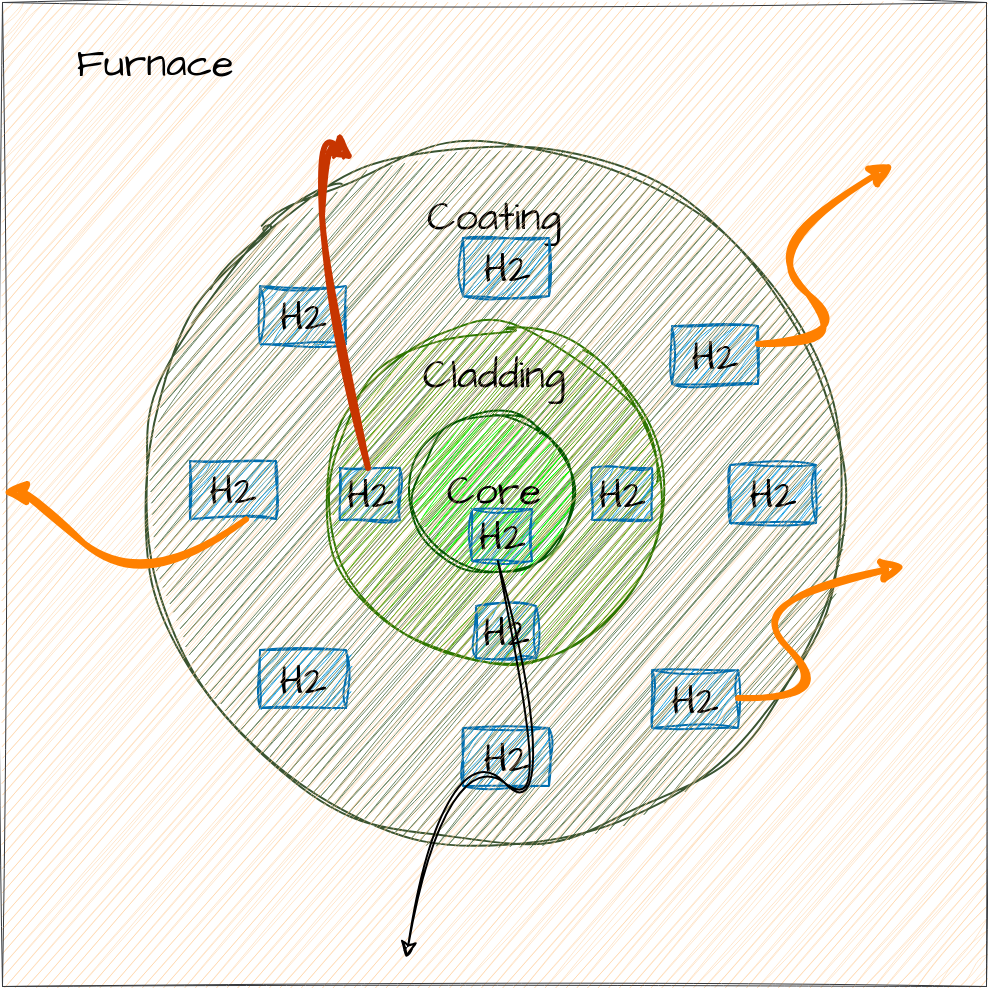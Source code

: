 <mxfile version="21.6.1" type="github">
  <diagram name="Page-1" id="eJvrxHALv5gZABVibUgl">
    <mxGraphModel dx="955" dy="515" grid="0" gridSize="10" guides="1" tooltips="1" connect="1" arrows="1" fold="1" page="0" pageScale="1" pageWidth="850" pageHeight="1100" math="0" shadow="0">
      <root>
        <mxCell id="0" />
        <mxCell id="1" parent="0" />
        <mxCell id="kO556U9_FJqibRpgWNVC-4" value="" style="ellipse;whiteSpace=wrap;html=1;aspect=fixed;sketch=1;hachureGap=4;jiggle=2;curveFitting=1;fontFamily=Architects Daughter;fontSource=https%3A%2F%2Ffonts.googleapis.com%2Fcss%3Ffamily%3DArchitects%2BDaughter;fontSize=20;fillColor=#6d8764;fontColor=#ffffff;strokeColor=#3A5431;" parent="1" vertex="1">
          <mxGeometry x="194" y="93" width="350" height="350" as="geometry" />
        </mxCell>
        <mxCell id="kO556U9_FJqibRpgWNVC-5" value="" style="ellipse;whiteSpace=wrap;html=1;aspect=fixed;sketch=1;hachureGap=4;jiggle=2;curveFitting=1;fontFamily=Architects Daughter;fontSource=https%3A%2F%2Ffonts.googleapis.com%2Fcss%3Ffamily%3DArchitects%2BDaughter;fontSize=20;fillColor=#60a917;fontColor=#ffffff;strokeColor=#2D7600;" parent="1" vertex="1">
          <mxGeometry x="285" y="184" width="168" height="168" as="geometry" />
        </mxCell>
        <mxCell id="kO556U9_FJqibRpgWNVC-6" value="" style="ellipse;whiteSpace=wrap;html=1;aspect=fixed;sketch=1;hachureGap=4;jiggle=2;curveFitting=1;fontFamily=Architects Daughter;fontSource=https%3A%2F%2Ffonts.googleapis.com%2Fcss%3Ffamily%3DArchitects%2BDaughter;fontSize=20;fillColor=#00FF00;fontColor=#ffffff;strokeColor=#005700;" parent="1" vertex="1">
          <mxGeometry x="329" y="228" width="80" height="80" as="geometry" />
        </mxCell>
        <mxCell id="kO556U9_FJqibRpgWNVC-7" value="Core" style="text;html=1;strokeColor=none;fillColor=none;align=center;verticalAlign=middle;whiteSpace=wrap;rounded=0;fontSize=20;fontFamily=Architects Daughter;" parent="1" vertex="1">
          <mxGeometry x="339" y="251" width="60" height="30" as="geometry" />
        </mxCell>
        <mxCell id="kO556U9_FJqibRpgWNVC-8" value="Cladding" style="text;html=1;strokeColor=none;fillColor=none;align=center;verticalAlign=middle;whiteSpace=wrap;rounded=0;fontSize=20;fontFamily=Architects Daughter;" parent="1" vertex="1">
          <mxGeometry x="339" y="193" width="60" height="30" as="geometry" />
        </mxCell>
        <mxCell id="kO556U9_FJqibRpgWNVC-9" value="&lt;div&gt;Coating&lt;/div&gt;" style="text;html=1;strokeColor=none;fillColor=none;align=center;verticalAlign=middle;whiteSpace=wrap;rounded=0;fontSize=20;fontFamily=Architects Daughter;" parent="1" vertex="1">
          <mxGeometry x="339" y="114" width="60" height="30" as="geometry" />
        </mxCell>
        <mxCell id="5U8Up1nuB3KU1F_Bg8Y2-1" value="&lt;font color=&quot;#000000&quot;&gt;H2&lt;/font&gt;" style="rounded=0;whiteSpace=wrap;html=1;sketch=1;hachureGap=4;jiggle=2;curveFitting=1;fontFamily=Architects Daughter;fontSource=https%3A%2F%2Ffonts.googleapis.com%2Fcss%3Ffamily%3DArchitects%2BDaughter;fontSize=20;fillColor=#1ba1e2;fontColor=#ffffff;strokeColor=#006EAF;" vertex="1" parent="1">
          <mxGeometry x="353.5" y="140" width="43" height="29" as="geometry" />
        </mxCell>
        <mxCell id="5U8Up1nuB3KU1F_Bg8Y2-2" value="&lt;font color=&quot;#000000&quot;&gt;H2&lt;/font&gt;" style="rounded=0;whiteSpace=wrap;html=1;sketch=1;hachureGap=4;jiggle=2;curveFitting=1;fontFamily=Architects Daughter;fontSource=https%3A%2F%2Ffonts.googleapis.com%2Fcss%3Ffamily%3DArchitects%2BDaughter;fontSize=20;fillColor=#1ba1e2;fontColor=#ffffff;strokeColor=#006EAF;" vertex="1" parent="1">
          <mxGeometry x="252" y="164" width="43" height="29" as="geometry" />
        </mxCell>
        <mxCell id="5U8Up1nuB3KU1F_Bg8Y2-3" value="&lt;font color=&quot;#000000&quot;&gt;H2&lt;/font&gt;" style="rounded=0;whiteSpace=wrap;html=1;sketch=1;hachureGap=4;jiggle=2;curveFitting=1;fontFamily=Architects Daughter;fontSource=https%3A%2F%2Ffonts.googleapis.com%2Fcss%3Ffamily%3DArchitects%2BDaughter;fontSize=20;fillColor=#1ba1e2;fontColor=#ffffff;strokeColor=#006EAF;" vertex="1" parent="1">
          <mxGeometry x="217" y="251.5" width="43" height="29" as="geometry" />
        </mxCell>
        <mxCell id="5U8Up1nuB3KU1F_Bg8Y2-4" value="&lt;font color=&quot;#000000&quot;&gt;H2&lt;/font&gt;" style="rounded=0;whiteSpace=wrap;html=1;sketch=1;hachureGap=4;jiggle=2;curveFitting=1;fontFamily=Architects Daughter;fontSource=https%3A%2F%2Ffonts.googleapis.com%2Fcss%3Ffamily%3DArchitects%2BDaughter;fontSize=20;fillColor=#1ba1e2;fontColor=#ffffff;strokeColor=#006EAF;" vertex="1" parent="1">
          <mxGeometry x="458" y="184" width="43" height="29" as="geometry" />
        </mxCell>
        <mxCell id="5U8Up1nuB3KU1F_Bg8Y2-5" value="&lt;font color=&quot;#000000&quot;&gt;H2&lt;/font&gt;" style="rounded=0;whiteSpace=wrap;html=1;sketch=1;hachureGap=4;jiggle=2;curveFitting=1;fontFamily=Architects Daughter;fontSource=https%3A%2F%2Ffonts.googleapis.com%2Fcss%3Ffamily%3DArchitects%2BDaughter;fontSize=20;fillColor=#1ba1e2;fontColor=#ffffff;strokeColor=#006EAF;" vertex="1" parent="1">
          <mxGeometry x="487" y="253.5" width="43" height="29" as="geometry" />
        </mxCell>
        <mxCell id="5U8Up1nuB3KU1F_Bg8Y2-6" value="&lt;font color=&quot;#000000&quot;&gt;H2&lt;/font&gt;" style="rounded=0;whiteSpace=wrap;html=1;sketch=1;hachureGap=4;jiggle=2;curveFitting=1;fontFamily=Architects Daughter;fontSource=https%3A%2F%2Ffonts.googleapis.com%2Fcss%3Ffamily%3DArchitects%2BDaughter;fontSize=20;fillColor=#1ba1e2;fontColor=#ffffff;strokeColor=#006EAF;" vertex="1" parent="1">
          <mxGeometry x="448" y="356" width="43" height="29" as="geometry" />
        </mxCell>
        <mxCell id="5U8Up1nuB3KU1F_Bg8Y2-7" value="&lt;font color=&quot;#000000&quot;&gt;H2&lt;/font&gt;" style="rounded=0;whiteSpace=wrap;html=1;sketch=1;hachureGap=4;jiggle=2;curveFitting=1;fontFamily=Architects Daughter;fontSource=https%3A%2F%2Ffonts.googleapis.com%2Fcss%3Ffamily%3DArchitects%2BDaughter;fontSize=20;fillColor=#1ba1e2;fontColor=#ffffff;strokeColor=#006EAF;" vertex="1" parent="1">
          <mxGeometry x="353.5" y="385" width="43" height="29" as="geometry" />
        </mxCell>
        <mxCell id="5U8Up1nuB3KU1F_Bg8Y2-8" value="&lt;font color=&quot;#000000&quot;&gt;H2&lt;/font&gt;" style="rounded=0;whiteSpace=wrap;html=1;sketch=1;hachureGap=4;jiggle=2;curveFitting=1;fontFamily=Architects Daughter;fontSource=https%3A%2F%2Ffonts.googleapis.com%2Fcss%3Ffamily%3DArchitects%2BDaughter;fontSize=20;fillColor=#1ba1e2;fontColor=#ffffff;strokeColor=#006EAF;" vertex="1" parent="1">
          <mxGeometry x="252" y="346" width="43" height="29" as="geometry" />
        </mxCell>
        <mxCell id="5U8Up1nuB3KU1F_Bg8Y2-10" value="&lt;font color=&quot;#000000&quot;&gt;H2&lt;/font&gt;" style="rounded=0;whiteSpace=wrap;html=1;sketch=1;hachureGap=4;jiggle=2;curveFitting=1;fontFamily=Architects Daughter;fontSource=https%3A%2F%2Ffonts.googleapis.com%2Fcss%3Ffamily%3DArchitects%2BDaughter;fontSize=20;fillColor=#1ba1e2;fontColor=#ffffff;strokeColor=#006EAF;" vertex="1" parent="1">
          <mxGeometry x="292" y="255" width="30" height="26" as="geometry" />
        </mxCell>
        <mxCell id="5U8Up1nuB3KU1F_Bg8Y2-11" value="&lt;font color=&quot;#000000&quot;&gt;H2&lt;/font&gt;" style="rounded=0;whiteSpace=wrap;html=1;sketch=1;hachureGap=4;jiggle=2;curveFitting=1;fontFamily=Architects Daughter;fontSource=https%3A%2F%2Ffonts.googleapis.com%2Fcss%3Ffamily%3DArchitects%2BDaughter;fontSize=20;fillColor=#1ba1e2;fontColor=#ffffff;strokeColor=#006EAF;" vertex="1" parent="1">
          <mxGeometry x="360" y="324" width="30" height="26" as="geometry" />
        </mxCell>
        <mxCell id="5U8Up1nuB3KU1F_Bg8Y2-12" value="&lt;font color=&quot;#000000&quot;&gt;H2&lt;/font&gt;" style="rounded=0;whiteSpace=wrap;html=1;sketch=1;hachureGap=4;jiggle=2;curveFitting=1;fontFamily=Architects Daughter;fontSource=https%3A%2F%2Ffonts.googleapis.com%2Fcss%3Ffamily%3DArchitects%2BDaughter;fontSize=20;fillColor=#1ba1e2;fontColor=#ffffff;strokeColor=#006EAF;" vertex="1" parent="1">
          <mxGeometry x="418" y="255" width="30" height="26" as="geometry" />
        </mxCell>
        <mxCell id="5U8Up1nuB3KU1F_Bg8Y2-13" value="&lt;font color=&quot;#000000&quot;&gt;H2&lt;/font&gt;" style="rounded=0;whiteSpace=wrap;html=1;sketch=1;hachureGap=4;jiggle=2;curveFitting=1;fontFamily=Architects Daughter;fontSource=https%3A%2F%2Ffonts.googleapis.com%2Fcss%3Ffamily%3DArchitects%2BDaughter;fontSize=20;fillColor=#1ba1e2;fontColor=#ffffff;strokeColor=#006EAF;" vertex="1" parent="1">
          <mxGeometry x="358" y="275.5" width="30" height="26" as="geometry" />
        </mxCell>
        <mxCell id="5U8Up1nuB3KU1F_Bg8Y2-16" value="" style="whiteSpace=wrap;html=1;aspect=fixed;sketch=1;hachureGap=4;jiggle=2;curveFitting=1;fontFamily=Architects Daughter;fontSource=https%3A%2F%2Ffonts.googleapis.com%2Fcss%3Ffamily%3DArchitects%2BDaughter;fontSize=20;fillColor=#ffcc99;strokeColor=#36393d;strokeWidth=0.5;" vertex="1" parent="1">
          <mxGeometry x="123" y="22" width="492" height="492" as="geometry" />
        </mxCell>
        <mxCell id="5U8Up1nuB3KU1F_Bg8Y2-17" value="Furnace" style="text;html=1;strokeColor=none;fillColor=none;align=center;verticalAlign=middle;whiteSpace=wrap;rounded=0;fontSize=20;fontFamily=Architects Daughter;" vertex="1" parent="1">
          <mxGeometry x="146" y="38" width="107" height="28" as="geometry" />
        </mxCell>
        <mxCell id="5U8Up1nuB3KU1F_Bg8Y2-18" value="" style="curved=1;endArrow=classic;html=1;rounded=0;sketch=1;hachureGap=4;jiggle=2;curveFitting=1;fontFamily=Architects Daughter;fontSource=https%3A%2F%2Ffonts.googleapis.com%2Fcss%3Ffamily%3DArchitects%2BDaughter;fontSize=16;fillColor=#f8cecc;strokeColor=#FF8000;strokeWidth=3;gradientColor=#ea6b66;" edge="1" parent="1">
          <mxGeometry width="50" height="50" relative="1" as="geometry">
            <mxPoint x="501" y="193" as="sourcePoint" />
            <mxPoint x="569" y="103" as="targetPoint" />
            <Array as="points">
              <mxPoint x="551" y="193" />
              <mxPoint x="501" y="143" />
            </Array>
          </mxGeometry>
        </mxCell>
        <mxCell id="5U8Up1nuB3KU1F_Bg8Y2-19" value="" style="curved=1;endArrow=classic;html=1;rounded=0;sketch=1;hachureGap=4;jiggle=2;curveFitting=1;fontFamily=Architects Daughter;fontSource=https%3A%2F%2Ffonts.googleapis.com%2Fcss%3Ffamily%3DArchitects%2BDaughter;fontSize=16;fillColor=#f8cecc;strokeColor=#FF8000;strokeWidth=3;gradientColor=#ea6b66;" edge="1" parent="1">
          <mxGeometry width="50" height="50" relative="1" as="geometry">
            <mxPoint x="491" y="370" as="sourcePoint" />
            <mxPoint x="575" y="304" as="targetPoint" />
            <Array as="points">
              <mxPoint x="541" y="370" />
              <mxPoint x="491" y="320" />
            </Array>
          </mxGeometry>
        </mxCell>
        <mxCell id="5U8Up1nuB3KU1F_Bg8Y2-20" value="" style="curved=1;endArrow=classic;html=1;rounded=0;sketch=1;hachureGap=4;jiggle=2;curveFitting=1;fontFamily=Architects Daughter;fontSource=https%3A%2F%2Ffonts.googleapis.com%2Fcss%3Ffamily%3DArchitects%2BDaughter;fontSize=16;fillColor=#f8cecc;strokeColor=#FF8000;strokeWidth=3;gradientColor=#ea6b66;" edge="1" parent="1">
          <mxGeometry width="50" height="50" relative="1" as="geometry">
            <mxPoint x="245" y="280.7" as="sourcePoint" />
            <mxPoint x="123" y="267.004" as="targetPoint" />
            <Array as="points">
              <mxPoint x="189" y="317.7" />
              <mxPoint x="139" y="267.7" />
            </Array>
          </mxGeometry>
        </mxCell>
        <mxCell id="5U8Up1nuB3KU1F_Bg8Y2-21" value="" style="curved=1;endArrow=classic;html=1;rounded=0;sketch=1;hachureGap=4;jiggle=2;curveFitting=1;fontFamily=Architects Daughter;fontSource=https%3A%2F%2Ffonts.googleapis.com%2Fcss%3Ffamily%3DArchitects%2BDaughter;fontSize=16;strokeColor=#C73500;strokeWidth=3;fillColor=#fa6800;" edge="1" parent="1">
          <mxGeometry width="50" height="50" relative="1" as="geometry">
            <mxPoint x="306" y="255" as="sourcePoint" />
            <mxPoint x="299" y="101" as="targetPoint" />
            <Array as="points">
              <mxPoint x="284" y="170" />
              <mxPoint x="282" y="88" />
            </Array>
          </mxGeometry>
        </mxCell>
        <mxCell id="5U8Up1nuB3KU1F_Bg8Y2-22" value="" style="curved=1;endArrow=classic;html=1;rounded=0;sketch=1;hachureGap=4;jiggle=2;curveFitting=1;fontFamily=Architects Daughter;fontSource=https%3A%2F%2Ffonts.googleapis.com%2Fcss%3Ffamily%3DArchitects%2BDaughter;fontSize=16;" edge="1" parent="1">
          <mxGeometry width="50" height="50" relative="1" as="geometry">
            <mxPoint x="370.94" y="301.5" as="sourcePoint" />
            <mxPoint x="325" y="500" as="targetPoint" />
            <Array as="points">
              <mxPoint x="403.94" y="437.5" />
              <mxPoint x="344.94" y="387.5" />
            </Array>
          </mxGeometry>
        </mxCell>
      </root>
    </mxGraphModel>
  </diagram>
</mxfile>
